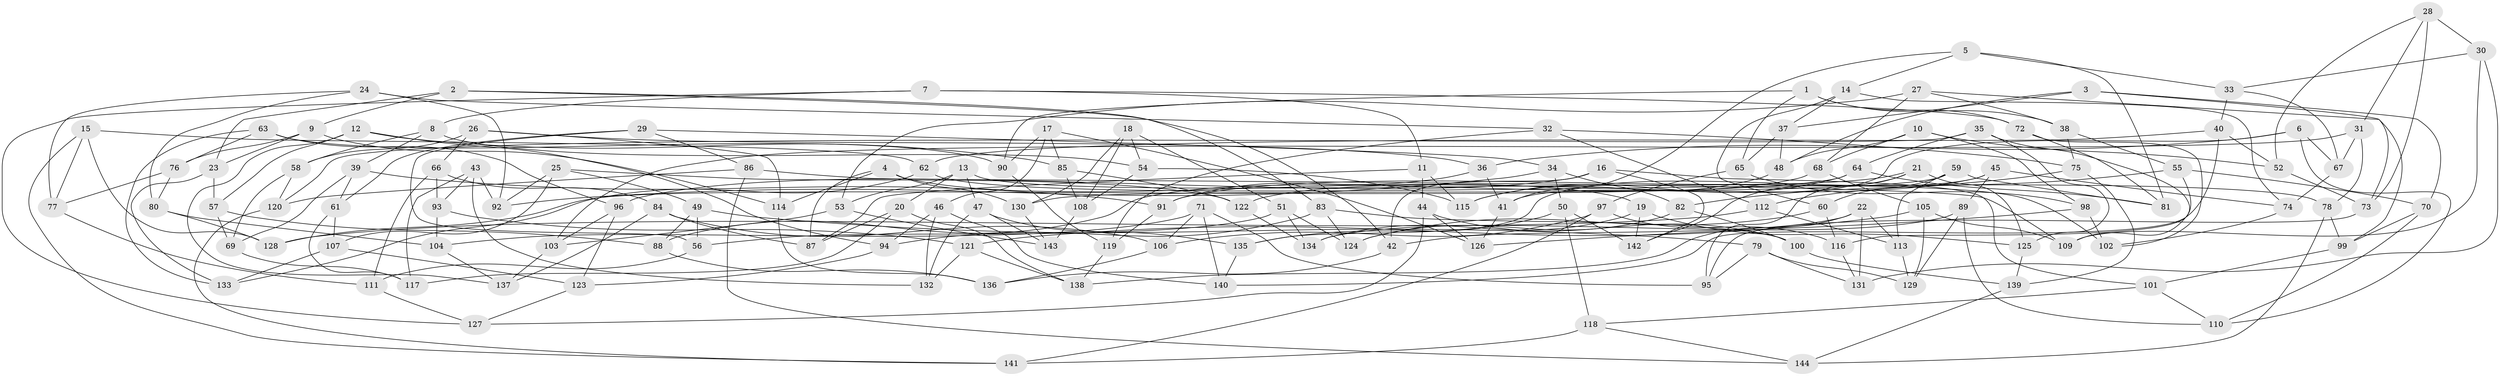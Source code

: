 // coarse degree distribution, {12: 0.034482758620689655, 8: 0.10344827586206896, 10: 0.1206896551724138, 9: 0.034482758620689655, 4: 0.39655172413793105, 11: 0.05172413793103448, 6: 0.06896551724137931, 7: 0.05172413793103448, 3: 0.13793103448275862}
// Generated by graph-tools (version 1.1) at 2025/53/03/04/25 22:53:47]
// undirected, 144 vertices, 288 edges
graph export_dot {
  node [color=gray90,style=filled];
  1;
  2;
  3;
  4;
  5;
  6;
  7;
  8;
  9;
  10;
  11;
  12;
  13;
  14;
  15;
  16;
  17;
  18;
  19;
  20;
  21;
  22;
  23;
  24;
  25;
  26;
  27;
  28;
  29;
  30;
  31;
  32;
  33;
  34;
  35;
  36;
  37;
  38;
  39;
  40;
  41;
  42;
  43;
  44;
  45;
  46;
  47;
  48;
  49;
  50;
  51;
  52;
  53;
  54;
  55;
  56;
  57;
  58;
  59;
  60;
  61;
  62;
  63;
  64;
  65;
  66;
  67;
  68;
  69;
  70;
  71;
  72;
  73;
  74;
  75;
  76;
  77;
  78;
  79;
  80;
  81;
  82;
  83;
  84;
  85;
  86;
  87;
  88;
  89;
  90;
  91;
  92;
  93;
  94;
  95;
  96;
  97;
  98;
  99;
  100;
  101;
  102;
  103;
  104;
  105;
  106;
  107;
  108;
  109;
  110;
  111;
  112;
  113;
  114;
  115;
  116;
  117;
  118;
  119;
  120;
  121;
  122;
  123;
  124;
  125;
  126;
  127;
  128;
  129;
  130;
  131;
  132;
  133;
  134;
  135;
  136;
  137;
  138;
  139;
  140;
  141;
  142;
  143;
  144;
  1 -- 65;
  1 -- 38;
  1 -- 72;
  1 -- 90;
  2 -- 23;
  2 -- 83;
  2 -- 9;
  2 -- 42;
  3 -- 70;
  3 -- 48;
  3 -- 73;
  3 -- 37;
  4 -- 130;
  4 -- 19;
  4 -- 87;
  4 -- 114;
  5 -- 41;
  5 -- 14;
  5 -- 33;
  5 -- 81;
  6 -- 67;
  6 -- 41;
  6 -- 36;
  6 -- 110;
  7 -- 11;
  7 -- 8;
  7 -- 72;
  7 -- 127;
  8 -- 58;
  8 -- 54;
  8 -- 39;
  9 -- 23;
  9 -- 76;
  9 -- 114;
  10 -- 68;
  10 -- 48;
  10 -- 52;
  10 -- 98;
  11 -- 115;
  11 -- 44;
  11 -- 87;
  12 -- 137;
  12 -- 94;
  12 -- 57;
  12 -- 85;
  13 -- 53;
  13 -- 47;
  13 -- 20;
  13 -- 102;
  14 -- 74;
  14 -- 37;
  14 -- 60;
  15 -- 141;
  15 -- 62;
  15 -- 128;
  15 -- 77;
  16 -- 142;
  16 -- 42;
  16 -- 96;
  16 -- 101;
  17 -- 85;
  17 -- 46;
  17 -- 90;
  17 -- 126;
  18 -- 108;
  18 -- 51;
  18 -- 54;
  18 -- 130;
  19 -- 125;
  19 -- 142;
  19 -- 134;
  20 -- 117;
  20 -- 87;
  20 -- 138;
  21 -- 95;
  21 -- 91;
  21 -- 142;
  21 -- 125;
  22 -- 42;
  22 -- 131;
  22 -- 138;
  22 -- 113;
  23 -- 57;
  23 -- 133;
  24 -- 80;
  24 -- 32;
  24 -- 77;
  24 -- 92;
  25 -- 92;
  25 -- 122;
  25 -- 107;
  25 -- 49;
  26 -- 36;
  26 -- 114;
  26 -- 66;
  26 -- 58;
  27 -- 99;
  27 -- 38;
  27 -- 68;
  27 -- 53;
  28 -- 73;
  28 -- 30;
  28 -- 31;
  28 -- 52;
  29 -- 34;
  29 -- 86;
  29 -- 61;
  29 -- 56;
  30 -- 33;
  30 -- 109;
  30 -- 131;
  31 -- 103;
  31 -- 78;
  31 -- 67;
  32 -- 119;
  32 -- 75;
  32 -- 112;
  33 -- 67;
  33 -- 40;
  34 -- 50;
  34 -- 82;
  34 -- 92;
  35 -- 120;
  35 -- 109;
  35 -- 125;
  35 -- 64;
  36 -- 91;
  36 -- 41;
  37 -- 65;
  37 -- 48;
  38 -- 75;
  38 -- 55;
  39 -- 91;
  39 -- 69;
  39 -- 61;
  40 -- 140;
  40 -- 52;
  40 -- 62;
  41 -- 126;
  42 -- 136;
  43 -- 132;
  43 -- 93;
  43 -- 92;
  43 -- 117;
  44 -- 100;
  44 -- 126;
  44 -- 127;
  45 -- 89;
  45 -- 122;
  45 -- 74;
  45 -- 135;
  46 -- 94;
  46 -- 132;
  46 -- 140;
  47 -- 135;
  47 -- 143;
  47 -- 132;
  48 -- 115;
  49 -- 56;
  49 -- 79;
  49 -- 88;
  50 -- 142;
  50 -- 135;
  50 -- 118;
  51 -- 134;
  51 -- 124;
  51 -- 56;
  52 -- 73;
  53 -- 143;
  53 -- 103;
  54 -- 108;
  54 -- 115;
  55 -- 112;
  55 -- 116;
  55 -- 70;
  56 -- 111;
  57 -- 69;
  57 -- 88;
  58 -- 69;
  58 -- 120;
  59 -- 130;
  59 -- 113;
  59 -- 60;
  59 -- 81;
  60 -- 124;
  60 -- 116;
  61 -- 117;
  61 -- 107;
  62 -- 133;
  62 -- 78;
  63 -- 133;
  63 -- 96;
  63 -- 76;
  63 -- 90;
  64 -- 115;
  64 -- 81;
  64 -- 128;
  65 -- 97;
  65 -- 98;
  66 -- 84;
  66 -- 93;
  66 -- 111;
  67 -- 74;
  68 -- 105;
  68 -- 88;
  69 -- 117;
  70 -- 110;
  70 -- 99;
  71 -- 140;
  71 -- 104;
  71 -- 106;
  71 -- 95;
  72 -- 81;
  72 -- 102;
  73 -- 95;
  74 -- 102;
  75 -- 139;
  75 -- 82;
  76 -- 80;
  76 -- 77;
  77 -- 111;
  78 -- 99;
  78 -- 144;
  79 -- 131;
  79 -- 95;
  79 -- 129;
  80 -- 128;
  80 -- 104;
  82 -- 100;
  82 -- 124;
  83 -- 94;
  83 -- 124;
  83 -- 100;
  84 -- 137;
  84 -- 87;
  84 -- 106;
  85 -- 108;
  85 -- 122;
  86 -- 144;
  86 -- 109;
  86 -- 120;
  88 -- 136;
  89 -- 129;
  89 -- 110;
  89 -- 134;
  90 -- 119;
  91 -- 119;
  93 -- 104;
  93 -- 121;
  94 -- 123;
  96 -- 123;
  96 -- 103;
  97 -- 106;
  97 -- 116;
  97 -- 141;
  98 -- 126;
  98 -- 102;
  99 -- 101;
  100 -- 139;
  101 -- 118;
  101 -- 110;
  103 -- 137;
  104 -- 137;
  105 -- 121;
  105 -- 109;
  105 -- 129;
  106 -- 136;
  107 -- 123;
  107 -- 133;
  108 -- 143;
  111 -- 127;
  112 -- 113;
  112 -- 128;
  113 -- 129;
  114 -- 136;
  116 -- 131;
  118 -- 144;
  118 -- 141;
  119 -- 138;
  120 -- 141;
  121 -- 132;
  121 -- 138;
  122 -- 134;
  123 -- 127;
  125 -- 139;
  130 -- 143;
  135 -- 140;
  139 -- 144;
}
